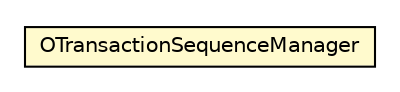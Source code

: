 #!/usr/local/bin/dot
#
# Class diagram 
# Generated by UMLGraph version R5_6-24-gf6e263 (http://www.umlgraph.org/)
#

digraph G {
	edge [fontname="Helvetica",fontsize=10,labelfontname="Helvetica",labelfontsize=10];
	node [fontname="Helvetica",fontsize=10,shape=plaintext];
	nodesep=0.25;
	ranksep=0.5;
	// com.orientechnologies.orient.server.distributed.impl.task.transaction.OTransactionSequenceManager
	c7603964 [label=<<table title="com.orientechnologies.orient.server.distributed.impl.task.transaction.OTransactionSequenceManager" border="0" cellborder="1" cellspacing="0" cellpadding="2" port="p" bgcolor="lemonChiffon" href="./OTransactionSequenceManager.html">
		<tr><td><table border="0" cellspacing="0" cellpadding="1">
<tr><td align="center" balign="center"> OTransactionSequenceManager </td></tr>
		</table></td></tr>
		</table>>, URL="./OTransactionSequenceManager.html", fontname="Helvetica", fontcolor="black", fontsize=10.0];
}

